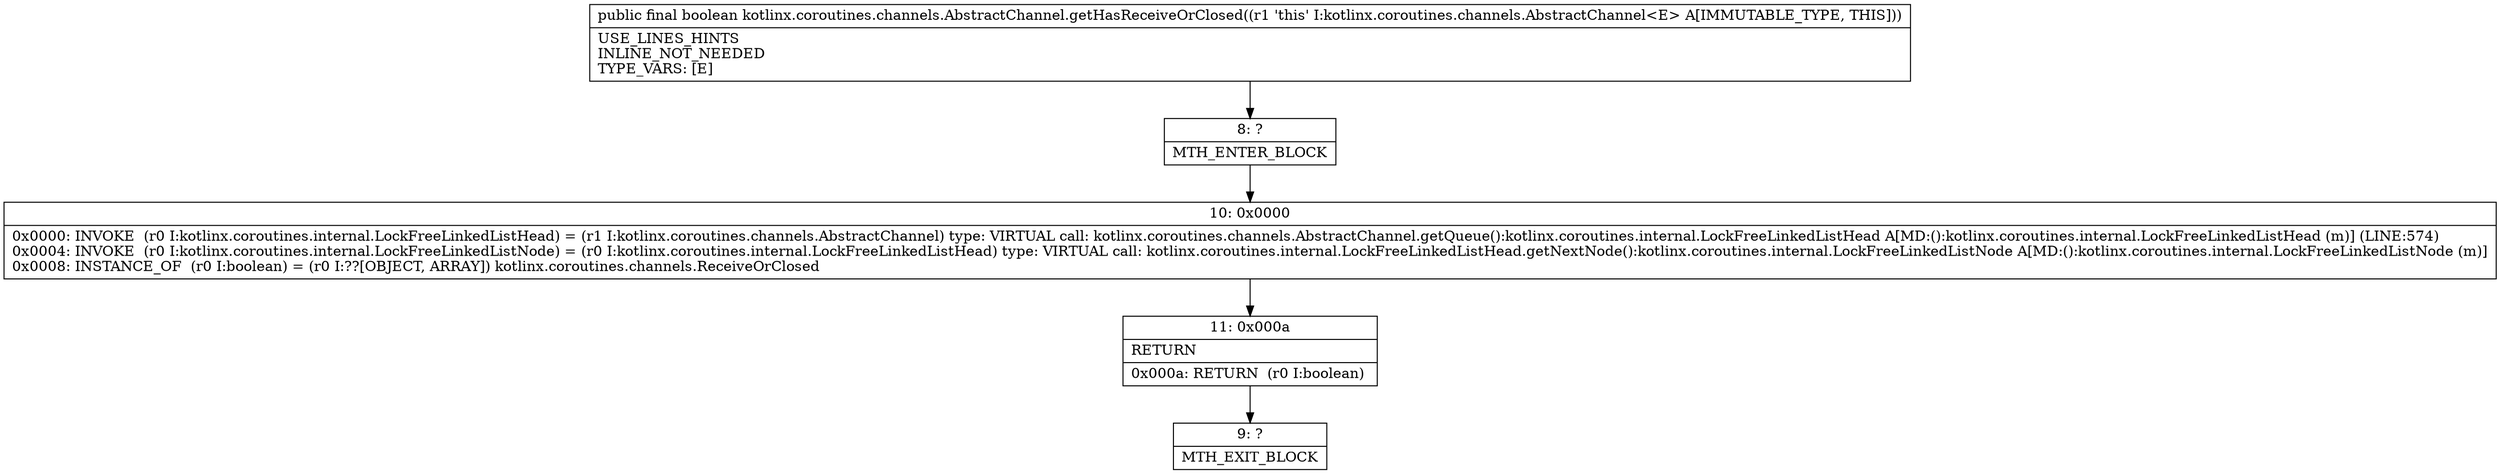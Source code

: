 digraph "CFG forkotlinx.coroutines.channels.AbstractChannel.getHasReceiveOrClosed()Z" {
Node_8 [shape=record,label="{8\:\ ?|MTH_ENTER_BLOCK\l}"];
Node_10 [shape=record,label="{10\:\ 0x0000|0x0000: INVOKE  (r0 I:kotlinx.coroutines.internal.LockFreeLinkedListHead) = (r1 I:kotlinx.coroutines.channels.AbstractChannel) type: VIRTUAL call: kotlinx.coroutines.channels.AbstractChannel.getQueue():kotlinx.coroutines.internal.LockFreeLinkedListHead A[MD:():kotlinx.coroutines.internal.LockFreeLinkedListHead (m)] (LINE:574)\l0x0004: INVOKE  (r0 I:kotlinx.coroutines.internal.LockFreeLinkedListNode) = (r0 I:kotlinx.coroutines.internal.LockFreeLinkedListHead) type: VIRTUAL call: kotlinx.coroutines.internal.LockFreeLinkedListHead.getNextNode():kotlinx.coroutines.internal.LockFreeLinkedListNode A[MD:():kotlinx.coroutines.internal.LockFreeLinkedListNode (m)]\l0x0008: INSTANCE_OF  (r0 I:boolean) = (r0 I:??[OBJECT, ARRAY]) kotlinx.coroutines.channels.ReceiveOrClosed \l}"];
Node_11 [shape=record,label="{11\:\ 0x000a|RETURN\l|0x000a: RETURN  (r0 I:boolean) \l}"];
Node_9 [shape=record,label="{9\:\ ?|MTH_EXIT_BLOCK\l}"];
MethodNode[shape=record,label="{public final boolean kotlinx.coroutines.channels.AbstractChannel.getHasReceiveOrClosed((r1 'this' I:kotlinx.coroutines.channels.AbstractChannel\<E\> A[IMMUTABLE_TYPE, THIS]))  | USE_LINES_HINTS\lINLINE_NOT_NEEDED\lTYPE_VARS: [E]\l}"];
MethodNode -> Node_8;Node_8 -> Node_10;
Node_10 -> Node_11;
Node_11 -> Node_9;
}

